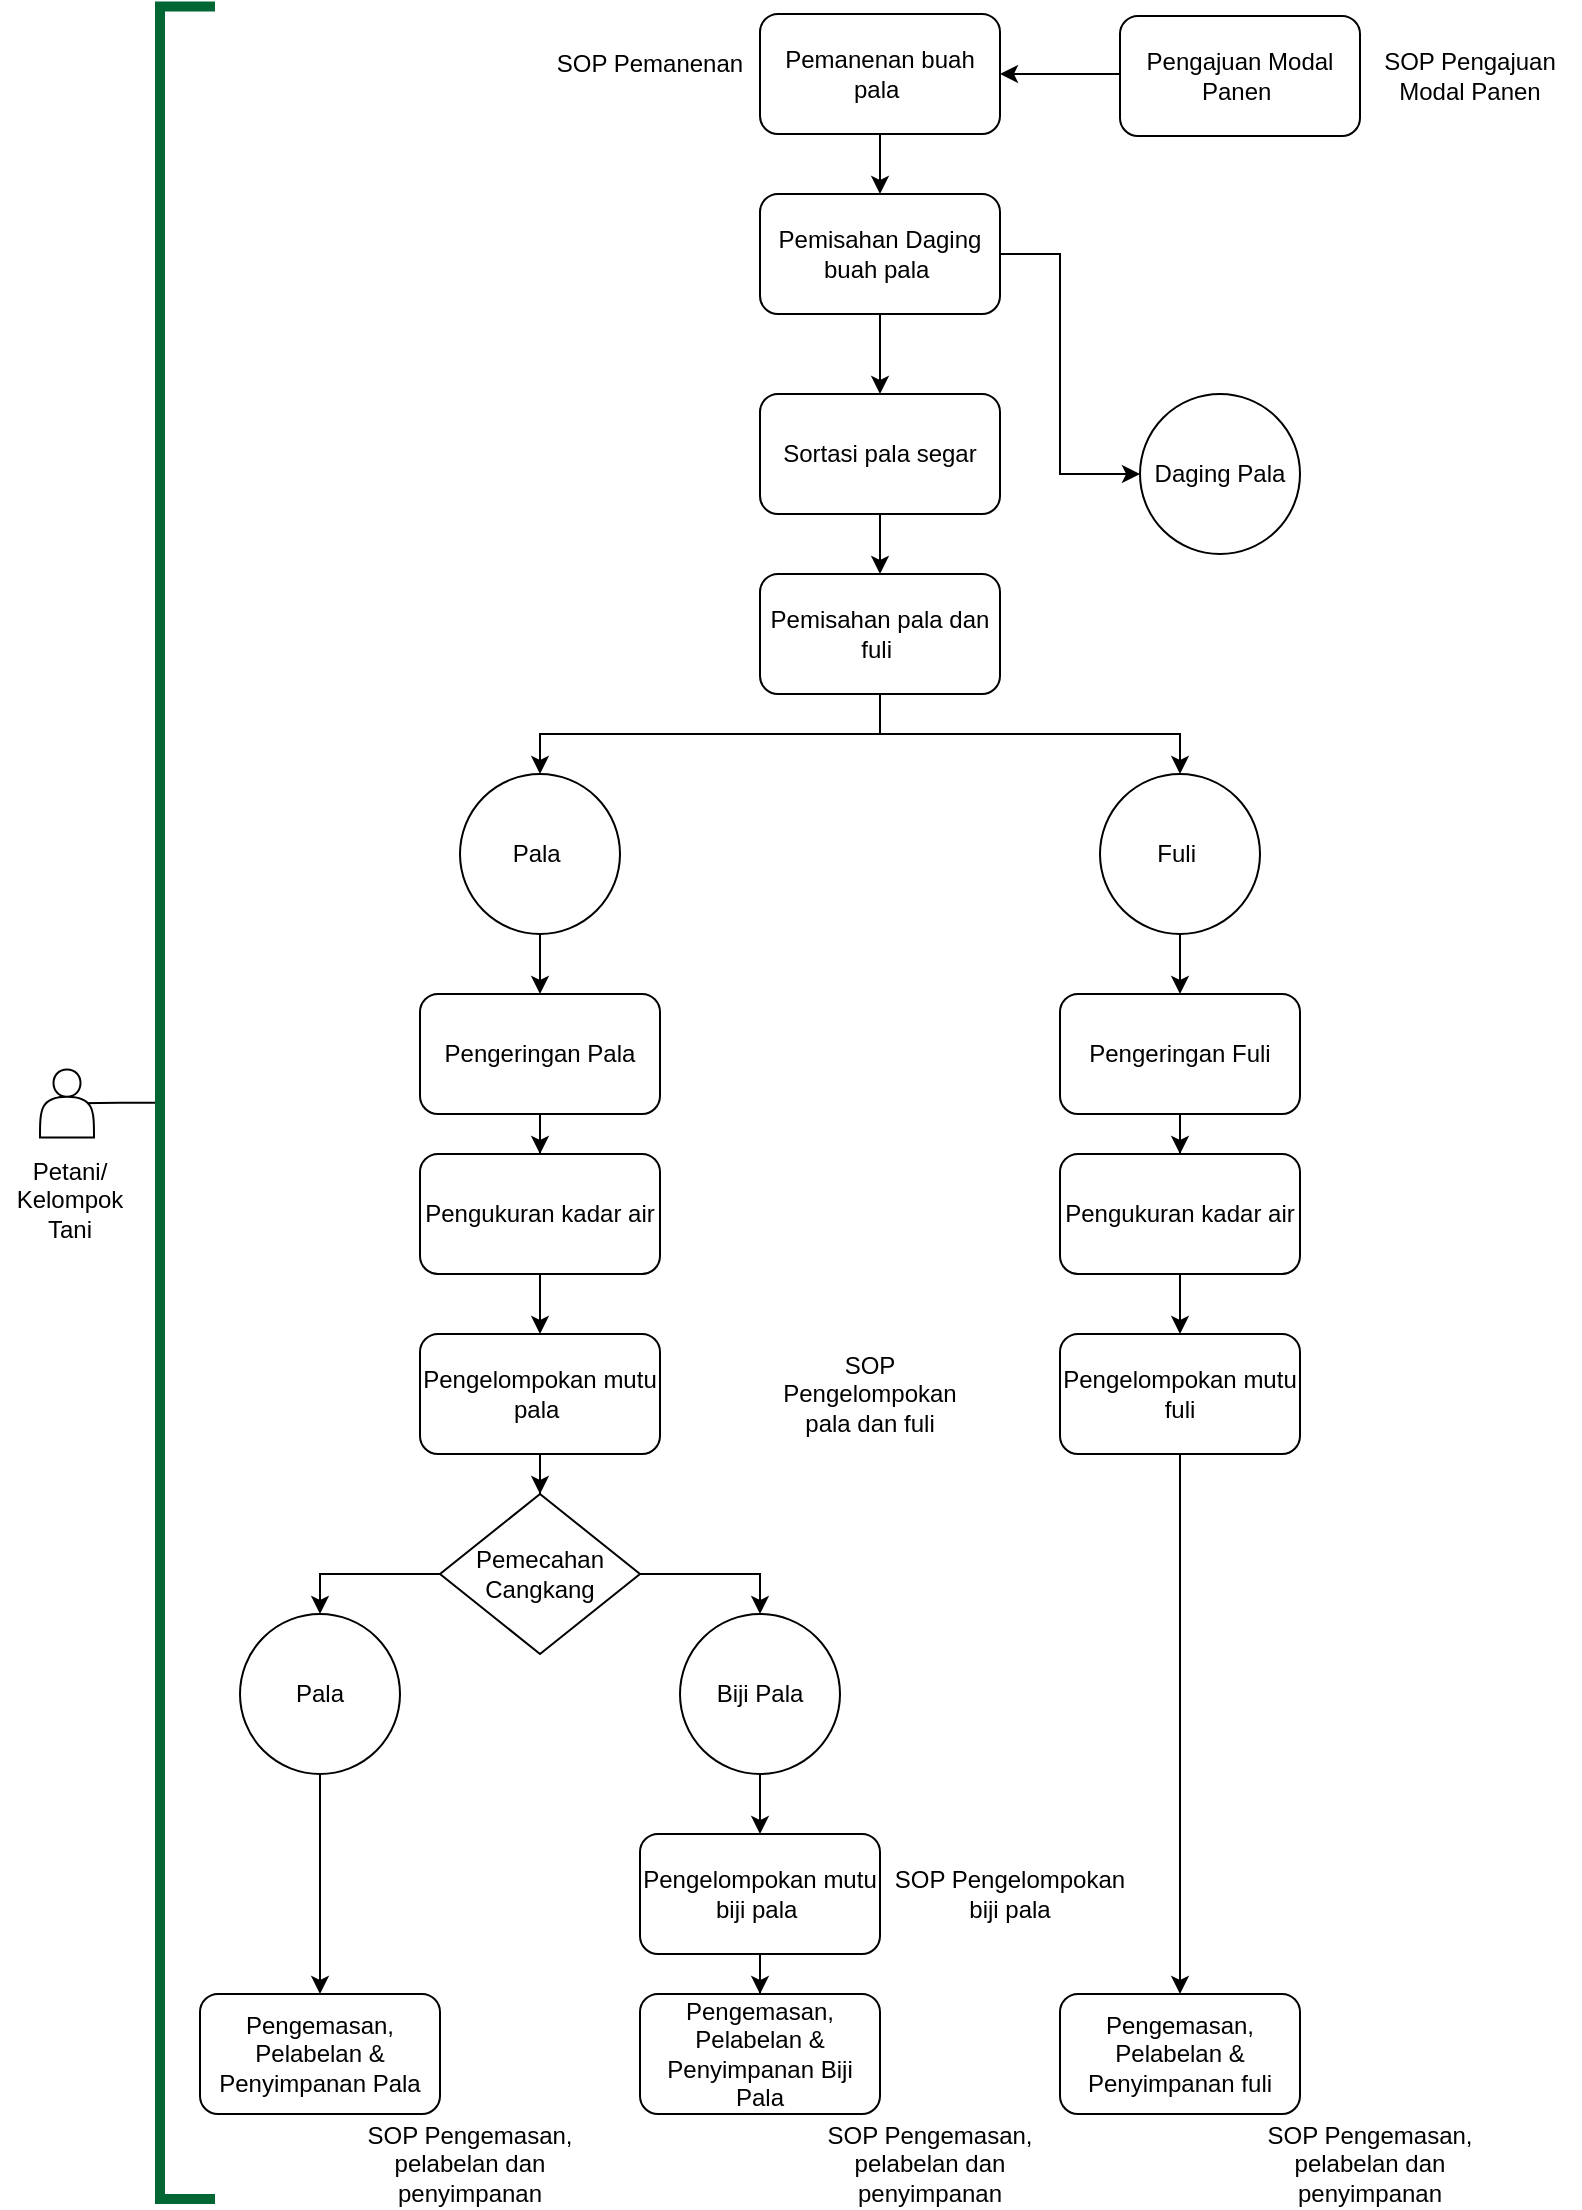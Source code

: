 <mxfile version="14.1.8" type="github" pages="2">
  <diagram id="Ek_pWGYB22L2BVswsfD9" name="Page-1">
    <mxGraphModel dx="1117" dy="601" grid="1" gridSize="10" guides="1" tooltips="1" connect="1" arrows="1" fold="1" page="1" pageScale="1" pageWidth="827" pageHeight="1169" math="0" shadow="0">
      <root>
        <mxCell id="0" />
        <mxCell id="1" parent="0" />
        <mxCell id="re8lVaWSiEf7pyco6TmE-6" value="" style="edgeStyle=orthogonalEdgeStyle;rounded=0;orthogonalLoop=1;jettySize=auto;html=1;" edge="1" parent="1" source="re8lVaWSiEf7pyco6TmE-4" target="re8lVaWSiEf7pyco6TmE-5">
          <mxGeometry relative="1" as="geometry" />
        </mxCell>
        <mxCell id="re8lVaWSiEf7pyco6TmE-4" value="Pemanenan buah pala&amp;nbsp;" style="rounded=1;whiteSpace=wrap;html=1;" vertex="1" parent="1">
          <mxGeometry x="380" y="20" width="120" height="60" as="geometry" />
        </mxCell>
        <mxCell id="re8lVaWSiEf7pyco6TmE-8" value="" style="edgeStyle=orthogonalEdgeStyle;rounded=0;orthogonalLoop=1;jettySize=auto;html=1;" edge="1" parent="1" source="re8lVaWSiEf7pyco6TmE-5" target="re8lVaWSiEf7pyco6TmE-7">
          <mxGeometry relative="1" as="geometry" />
        </mxCell>
        <mxCell id="re8lVaWSiEf7pyco6TmE-55" style="edgeStyle=orthogonalEdgeStyle;rounded=0;orthogonalLoop=1;jettySize=auto;html=1;exitX=1;exitY=0.5;exitDx=0;exitDy=0;entryX=0;entryY=0.5;entryDx=0;entryDy=0;" edge="1" parent="1" source="re8lVaWSiEf7pyco6TmE-5" target="re8lVaWSiEf7pyco6TmE-54">
          <mxGeometry relative="1" as="geometry">
            <Array as="points">
              <mxPoint x="530" y="140" />
              <mxPoint x="530" y="250" />
            </Array>
          </mxGeometry>
        </mxCell>
        <mxCell id="re8lVaWSiEf7pyco6TmE-5" value="Pemisahan Daging buah pala&amp;nbsp;" style="whiteSpace=wrap;html=1;rounded=1;" vertex="1" parent="1">
          <mxGeometry x="380" y="110" width="120" height="60" as="geometry" />
        </mxCell>
        <mxCell id="re8lVaWSiEf7pyco6TmE-10" value="" style="edgeStyle=orthogonalEdgeStyle;rounded=0;orthogonalLoop=1;jettySize=auto;html=1;" edge="1" parent="1" source="re8lVaWSiEf7pyco6TmE-7" target="re8lVaWSiEf7pyco6TmE-9">
          <mxGeometry relative="1" as="geometry" />
        </mxCell>
        <mxCell id="re8lVaWSiEf7pyco6TmE-7" value="Sortasi pala segar" style="whiteSpace=wrap;html=1;rounded=1;" vertex="1" parent="1">
          <mxGeometry x="380" y="210" width="120" height="60" as="geometry" />
        </mxCell>
        <mxCell id="re8lVaWSiEf7pyco6TmE-12" value="" style="edgeStyle=orthogonalEdgeStyle;rounded=0;orthogonalLoop=1;jettySize=auto;html=1;entryX=0.5;entryY=0;entryDx=0;entryDy=0;" edge="1" parent="1" source="re8lVaWSiEf7pyco6TmE-9" target="re8lVaWSiEf7pyco6TmE-13">
          <mxGeometry relative="1" as="geometry">
            <mxPoint x="240.0" y="420" as="targetPoint" />
            <Array as="points">
              <mxPoint x="440" y="380" />
              <mxPoint x="270" y="380" />
            </Array>
          </mxGeometry>
        </mxCell>
        <mxCell id="re8lVaWSiEf7pyco6TmE-9" value="Pemisahan pala dan fuli&amp;nbsp;" style="whiteSpace=wrap;html=1;rounded=1;" vertex="1" parent="1">
          <mxGeometry x="380" y="300" width="120" height="60" as="geometry" />
        </mxCell>
        <mxCell id="re8lVaWSiEf7pyco6TmE-20" value="" style="edgeStyle=orthogonalEdgeStyle;rounded=0;orthogonalLoop=1;jettySize=auto;html=1;entryX=0.5;entryY=0;entryDx=0;entryDy=0;" edge="1" parent="1" source="re8lVaWSiEf7pyco6TmE-13" target="re8lVaWSiEf7pyco6TmE-23">
          <mxGeometry relative="1" as="geometry">
            <mxPoint x="270" y="590" as="targetPoint" />
          </mxGeometry>
        </mxCell>
        <mxCell id="re8lVaWSiEf7pyco6TmE-13" value="Pala&amp;nbsp;" style="ellipse;whiteSpace=wrap;html=1;aspect=fixed;" vertex="1" parent="1">
          <mxGeometry x="230" y="400" width="80" height="80" as="geometry" />
        </mxCell>
        <mxCell id="re8lVaWSiEf7pyco6TmE-14" value="Fuli&amp;nbsp;" style="ellipse;whiteSpace=wrap;html=1;aspect=fixed;" vertex="1" parent="1">
          <mxGeometry x="550" y="400" width="80" height="80" as="geometry" />
        </mxCell>
        <mxCell id="re8lVaWSiEf7pyco6TmE-17" value="" style="edgeStyle=orthogonalEdgeStyle;rounded=0;orthogonalLoop=1;jettySize=auto;html=1;exitX=0.5;exitY=1;exitDx=0;exitDy=0;entryX=0.5;entryY=0;entryDx=0;entryDy=0;" edge="1" parent="1" source="re8lVaWSiEf7pyco6TmE-9" target="re8lVaWSiEf7pyco6TmE-14">
          <mxGeometry relative="1" as="geometry">
            <mxPoint x="250.0" y="400" as="sourcePoint" />
            <mxPoint x="350" y="490" as="targetPoint" />
            <Array as="points">
              <mxPoint x="440" y="380" />
              <mxPoint x="590" y="380" />
            </Array>
          </mxGeometry>
        </mxCell>
        <mxCell id="re8lVaWSiEf7pyco6TmE-25" value="" style="edgeStyle=orthogonalEdgeStyle;rounded=0;orthogonalLoop=1;jettySize=auto;html=1;" edge="1" parent="1" source="re8lVaWSiEf7pyco6TmE-23" target="re8lVaWSiEf7pyco6TmE-24">
          <mxGeometry relative="1" as="geometry" />
        </mxCell>
        <mxCell id="re8lVaWSiEf7pyco6TmE-23" value="Pengeringan Pala" style="rounded=1;whiteSpace=wrap;html=1;" vertex="1" parent="1">
          <mxGeometry x="210" y="510" width="120" height="60" as="geometry" />
        </mxCell>
        <mxCell id="re8lVaWSiEf7pyco6TmE-27" value="" style="edgeStyle=orthogonalEdgeStyle;rounded=0;orthogonalLoop=1;jettySize=auto;html=1;" edge="1" parent="1" source="re8lVaWSiEf7pyco6TmE-24" target="re8lVaWSiEf7pyco6TmE-26">
          <mxGeometry relative="1" as="geometry" />
        </mxCell>
        <mxCell id="re8lVaWSiEf7pyco6TmE-24" value="Pengukuran kadar air" style="rounded=1;whiteSpace=wrap;html=1;" vertex="1" parent="1">
          <mxGeometry x="210" y="590" width="120" height="60" as="geometry" />
        </mxCell>
        <mxCell id="re8lVaWSiEf7pyco6TmE-35" value="" style="edgeStyle=orthogonalEdgeStyle;rounded=0;orthogonalLoop=1;jettySize=auto;html=1;" edge="1" parent="1" source="re8lVaWSiEf7pyco6TmE-26" target="re8lVaWSiEf7pyco6TmE-34">
          <mxGeometry relative="1" as="geometry" />
        </mxCell>
        <mxCell id="re8lVaWSiEf7pyco6TmE-26" value="Pengelompokan mutu pala&amp;nbsp;" style="rounded=1;whiteSpace=wrap;html=1;" vertex="1" parent="1">
          <mxGeometry x="210" y="680" width="120" height="60" as="geometry" />
        </mxCell>
        <mxCell id="re8lVaWSiEf7pyco6TmE-28" value="" style="edgeStyle=orthogonalEdgeStyle;rounded=0;orthogonalLoop=1;jettySize=auto;html=1;" edge="1" parent="1" source="re8lVaWSiEf7pyco6TmE-29" target="re8lVaWSiEf7pyco6TmE-31">
          <mxGeometry relative="1" as="geometry" />
        </mxCell>
        <mxCell id="re8lVaWSiEf7pyco6TmE-29" value="Pengeringan Fuli" style="rounded=1;whiteSpace=wrap;html=1;" vertex="1" parent="1">
          <mxGeometry x="530" y="510" width="120" height="60" as="geometry" />
        </mxCell>
        <mxCell id="re8lVaWSiEf7pyco6TmE-30" value="" style="edgeStyle=orthogonalEdgeStyle;rounded=0;orthogonalLoop=1;jettySize=auto;html=1;" edge="1" parent="1" source="re8lVaWSiEf7pyco6TmE-31" target="re8lVaWSiEf7pyco6TmE-32">
          <mxGeometry relative="1" as="geometry" />
        </mxCell>
        <mxCell id="re8lVaWSiEf7pyco6TmE-31" value="Pengukuran kadar air" style="rounded=1;whiteSpace=wrap;html=1;" vertex="1" parent="1">
          <mxGeometry x="530" y="590" width="120" height="60" as="geometry" />
        </mxCell>
        <mxCell id="re8lVaWSiEf7pyco6TmE-53" style="edgeStyle=orthogonalEdgeStyle;rounded=0;orthogonalLoop=1;jettySize=auto;html=1;exitX=0.5;exitY=1;exitDx=0;exitDy=0;entryX=0.5;entryY=0;entryDx=0;entryDy=0;" edge="1" parent="1" source="re8lVaWSiEf7pyco6TmE-32" target="re8lVaWSiEf7pyco6TmE-51">
          <mxGeometry relative="1" as="geometry" />
        </mxCell>
        <mxCell id="re8lVaWSiEf7pyco6TmE-32" value="Pengelompokan mutu fuli" style="rounded=1;whiteSpace=wrap;html=1;" vertex="1" parent="1">
          <mxGeometry x="530" y="680" width="120" height="60" as="geometry" />
        </mxCell>
        <mxCell id="re8lVaWSiEf7pyco6TmE-33" value="" style="endArrow=classic;html=1;entryX=0.5;entryY=0;entryDx=0;entryDy=0;" edge="1" parent="1" target="re8lVaWSiEf7pyco6TmE-29">
          <mxGeometry width="50" height="50" relative="1" as="geometry">
            <mxPoint x="590" y="480" as="sourcePoint" />
            <mxPoint x="640" y="430" as="targetPoint" />
          </mxGeometry>
        </mxCell>
        <mxCell id="re8lVaWSiEf7pyco6TmE-37" value="" style="edgeStyle=orthogonalEdgeStyle;rounded=0;orthogonalLoop=1;jettySize=auto;html=1;entryX=0.5;entryY=0;entryDx=0;entryDy=0;" edge="1" parent="1" source="re8lVaWSiEf7pyco6TmE-34" target="re8lVaWSiEf7pyco6TmE-41">
          <mxGeometry relative="1" as="geometry">
            <mxPoint x="374" y="850" as="targetPoint" />
          </mxGeometry>
        </mxCell>
        <mxCell id="re8lVaWSiEf7pyco6TmE-43" value="" style="edgeStyle=orthogonalEdgeStyle;rounded=0;orthogonalLoop=1;jettySize=auto;html=1;entryX=0.5;entryY=0;entryDx=0;entryDy=0;" edge="1" parent="1" source="re8lVaWSiEf7pyco6TmE-34" target="re8lVaWSiEf7pyco6TmE-44">
          <mxGeometry relative="1" as="geometry">
            <mxPoint x="150.0" y="800" as="targetPoint" />
          </mxGeometry>
        </mxCell>
        <mxCell id="re8lVaWSiEf7pyco6TmE-34" value="Pemecahan Cangkang" style="rhombus;whiteSpace=wrap;html=1;rounded=0;" vertex="1" parent="1">
          <mxGeometry x="220" y="760" width="100" height="80" as="geometry" />
        </mxCell>
        <mxCell id="re8lVaWSiEf7pyco6TmE-46" style="edgeStyle=orthogonalEdgeStyle;rounded=0;orthogonalLoop=1;jettySize=auto;html=1;exitX=0.5;exitY=1;exitDx=0;exitDy=0;" edge="1" parent="1" source="re8lVaWSiEf7pyco6TmE-41" target="re8lVaWSiEf7pyco6TmE-45">
          <mxGeometry relative="1" as="geometry" />
        </mxCell>
        <mxCell id="re8lVaWSiEf7pyco6TmE-41" value="Biji Pala" style="ellipse;whiteSpace=wrap;html=1;aspect=fixed;rounded=0;" vertex="1" parent="1">
          <mxGeometry x="340" y="820" width="80" height="80" as="geometry" />
        </mxCell>
        <mxCell id="re8lVaWSiEf7pyco6TmE-50" style="edgeStyle=orthogonalEdgeStyle;rounded=0;orthogonalLoop=1;jettySize=auto;html=1;exitX=0.5;exitY=1;exitDx=0;exitDy=0;entryX=0.5;entryY=0;entryDx=0;entryDy=0;" edge="1" parent="1" source="re8lVaWSiEf7pyco6TmE-44" target="re8lVaWSiEf7pyco6TmE-49">
          <mxGeometry relative="1" as="geometry" />
        </mxCell>
        <mxCell id="re8lVaWSiEf7pyco6TmE-44" value="Pala" style="ellipse;whiteSpace=wrap;html=1;aspect=fixed;rounded=0;" vertex="1" parent="1">
          <mxGeometry x="120" y="820" width="80" height="80" as="geometry" />
        </mxCell>
        <mxCell id="re8lVaWSiEf7pyco6TmE-48" value="" style="edgeStyle=orthogonalEdgeStyle;rounded=0;orthogonalLoop=1;jettySize=auto;html=1;" edge="1" parent="1" source="re8lVaWSiEf7pyco6TmE-45" target="re8lVaWSiEf7pyco6TmE-47">
          <mxGeometry relative="1" as="geometry" />
        </mxCell>
        <mxCell id="re8lVaWSiEf7pyco6TmE-45" value="Pengelompokan mutu biji pala&amp;nbsp;" style="rounded=1;whiteSpace=wrap;html=1;" vertex="1" parent="1">
          <mxGeometry x="320" y="930" width="120" height="60" as="geometry" />
        </mxCell>
        <mxCell id="re8lVaWSiEf7pyco6TmE-47" value="Pengemasan, Pelabelan &amp;amp; Penyimpanan Biji Pala" style="rounded=1;whiteSpace=wrap;html=1;" vertex="1" parent="1">
          <mxGeometry x="320" y="1010" width="120" height="60" as="geometry" />
        </mxCell>
        <mxCell id="re8lVaWSiEf7pyco6TmE-49" value="Pengemasan, Pelabelan &amp;amp; Penyimpanan Pala" style="rounded=1;whiteSpace=wrap;html=1;" vertex="1" parent="1">
          <mxGeometry x="100" y="1010" width="120" height="60" as="geometry" />
        </mxCell>
        <mxCell id="re8lVaWSiEf7pyco6TmE-51" value="Pengemasan, Pelabelan &amp;amp; Penyimpanan fuli" style="rounded=1;whiteSpace=wrap;html=1;" vertex="1" parent="1">
          <mxGeometry x="530" y="1010" width="120" height="60" as="geometry" />
        </mxCell>
        <mxCell id="re8lVaWSiEf7pyco6TmE-54" value="Daging Pala" style="ellipse;whiteSpace=wrap;html=1;aspect=fixed;rounded=0;" vertex="1" parent="1">
          <mxGeometry x="570" y="210" width="80" height="80" as="geometry" />
        </mxCell>
        <mxCell id="re8lVaWSiEf7pyco6TmE-61" style="edgeStyle=orthogonalEdgeStyle;rounded=0;orthogonalLoop=1;jettySize=auto;html=1;exitX=0.5;exitY=1;exitDx=0;exitDy=0;entryX=0.1;entryY=0.5;entryDx=0;entryDy=0;entryPerimeter=0;" edge="1" parent="1" source="re8lVaWSiEf7pyco6TmE-58" target="re8lVaWSiEf7pyco6TmE-63">
          <mxGeometry relative="1" as="geometry">
            <mxPoint x="120" y="94" as="targetPoint" />
          </mxGeometry>
        </mxCell>
        <mxCell id="re8lVaWSiEf7pyco6TmE-58" value="" style="shape=partialRectangle;whiteSpace=wrap;html=1;bottom=1;right=1;left=1;top=0;routingCenterX=-0.5;rounded=0;rotation=90;fillColor=none;strokeColor=#006633;strokeWidth=5;" vertex="1" parent="1">
          <mxGeometry x="-455.63" y="551.87" width="1096.25" height="25" as="geometry" />
        </mxCell>
        <mxCell id="re8lVaWSiEf7pyco6TmE-63" value="" style="shape=actor;whiteSpace=wrap;html=1;rounded=0;" vertex="1" parent="1">
          <mxGeometry x="20" y="547.75" width="27" height="34" as="geometry" />
        </mxCell>
        <mxCell id="re8lVaWSiEf7pyco6TmE-66" value="Petani/ &lt;br&gt;Kelompok Tani" style="text;html=1;strokeColor=none;fillColor=none;align=center;verticalAlign=middle;whiteSpace=wrap;rounded=0;" vertex="1" parent="1">
          <mxGeometry y="585" width="70" height="55" as="geometry" />
        </mxCell>
        <mxCell id="re8lVaWSiEf7pyco6TmE-68" value="SOP Pemanenan" style="text;html=1;strokeColor=none;fillColor=none;align=center;verticalAlign=middle;whiteSpace=wrap;rounded=0;" vertex="1" parent="1">
          <mxGeometry x="270" y="30" width="110" height="30" as="geometry" />
        </mxCell>
        <mxCell id="re8lVaWSiEf7pyco6TmE-71" style="edgeStyle=orthogonalEdgeStyle;rounded=0;orthogonalLoop=1;jettySize=auto;html=1;exitX=0;exitY=0.5;exitDx=0;exitDy=0;entryX=1;entryY=0.5;entryDx=0;entryDy=0;" edge="1" parent="1" source="re8lVaWSiEf7pyco6TmE-70" target="re8lVaWSiEf7pyco6TmE-4">
          <mxGeometry relative="1" as="geometry">
            <mxPoint x="500" y="51" as="targetPoint" />
            <Array as="points">
              <mxPoint x="580" y="51" />
              <mxPoint x="500" y="50" />
            </Array>
          </mxGeometry>
        </mxCell>
        <mxCell id="re8lVaWSiEf7pyco6TmE-70" value="Pengajuan Modal Panen&amp;nbsp;" style="rounded=1;whiteSpace=wrap;html=1;" vertex="1" parent="1">
          <mxGeometry x="560" y="21" width="120" height="60" as="geometry" />
        </mxCell>
        <mxCell id="re8lVaWSiEf7pyco6TmE-72" value="SOP Pengajuan Modal Panen" style="text;html=1;strokeColor=none;fillColor=none;align=center;verticalAlign=middle;whiteSpace=wrap;rounded=0;" vertex="1" parent="1">
          <mxGeometry x="680" y="36" width="110" height="30" as="geometry" />
        </mxCell>
        <mxCell id="re8lVaWSiEf7pyco6TmE-79" value="SOP Pengelompokan pala dan fuli" style="text;html=1;strokeColor=none;fillColor=none;align=center;verticalAlign=middle;whiteSpace=wrap;rounded=0;" vertex="1" parent="1">
          <mxGeometry x="380" y="695" width="110" height="30" as="geometry" />
        </mxCell>
        <mxCell id="re8lVaWSiEf7pyco6TmE-80" value="SOP Pengelompokan biji pala" style="text;html=1;strokeColor=none;fillColor=none;align=center;verticalAlign=middle;whiteSpace=wrap;rounded=0;" vertex="1" parent="1">
          <mxGeometry x="440" y="945" width="130" height="30" as="geometry" />
        </mxCell>
        <mxCell id="re8lVaWSiEf7pyco6TmE-81" value="SOP Pengemasan, pelabelan dan penyimpanan" style="text;html=1;strokeColor=none;fillColor=none;align=center;verticalAlign=middle;whiteSpace=wrap;rounded=0;" vertex="1" parent="1">
          <mxGeometry x="620" y="1080" width="130" height="30" as="geometry" />
        </mxCell>
        <mxCell id="re8lVaWSiEf7pyco6TmE-82" value="SOP Pengemasan, pelabelan dan penyimpanan" style="text;html=1;strokeColor=none;fillColor=none;align=center;verticalAlign=middle;whiteSpace=wrap;rounded=0;" vertex="1" parent="1">
          <mxGeometry x="400" y="1080" width="130" height="30" as="geometry" />
        </mxCell>
        <mxCell id="re8lVaWSiEf7pyco6TmE-83" value="SOP Pengemasan, pelabelan dan penyimpanan" style="text;html=1;strokeColor=none;fillColor=none;align=center;verticalAlign=middle;whiteSpace=wrap;rounded=0;" vertex="1" parent="1">
          <mxGeometry x="170" y="1080" width="130" height="30" as="geometry" />
        </mxCell>
      </root>
    </mxGraphModel>
  </diagram>
  <diagram id="7XaVt_VRPbeBqnbbFjGH" name="Page-2">
    <mxGraphModel dx="203" dy="599" grid="1" gridSize="10" guides="1" tooltips="1" connect="1" arrows="1" fold="1" page="1" pageScale="1" pageWidth="827" pageHeight="1169" math="0" shadow="0">
      <root>
        <mxCell id="k2lOzBCthUA0DbRwTOOI-0" />
        <mxCell id="k2lOzBCthUA0DbRwTOOI-1" parent="k2lOzBCthUA0DbRwTOOI-0" />
        <mxCell id="QGE8P0rNUXDMbXsNLgXJ-0" style="edgeStyle=orthogonalEdgeStyle;rounded=0;orthogonalLoop=1;jettySize=auto;html=1;exitX=0.5;exitY=1;exitDx=0;exitDy=0;entryX=0.5;entryY=0;entryDx=0;entryDy=0;" edge="1" parent="k2lOzBCthUA0DbRwTOOI-1" source="jr0PWVAJp8uxGOUueb89-0" target="l17dxkoL9CuM4ShfzCYQ-3">
          <mxGeometry relative="1" as="geometry">
            <mxPoint x="250" y="210" as="targetPoint" />
          </mxGeometry>
        </mxCell>
        <mxCell id="jr0PWVAJp8uxGOUueb89-0" value="Pala Kering&amp;nbsp;" style="ellipse;whiteSpace=wrap;html=1;aspect=fixed;rounded=0;" vertex="1" parent="k2lOzBCthUA0DbRwTOOI-1">
          <mxGeometry x="144" y="40" width="80" height="80" as="geometry" />
        </mxCell>
        <mxCell id="QGE8P0rNUXDMbXsNLgXJ-1" style="edgeStyle=orthogonalEdgeStyle;rounded=0;orthogonalLoop=1;jettySize=auto;html=1;exitX=0.5;exitY=1;exitDx=0;exitDy=0;entryX=0.5;entryY=0;entryDx=0;entryDy=0;" edge="1" parent="k2lOzBCthUA0DbRwTOOI-1" source="jr0PWVAJp8uxGOUueb89-1" target="l17dxkoL9CuM4ShfzCYQ-3">
          <mxGeometry relative="1" as="geometry" />
        </mxCell>
        <mxCell id="jr0PWVAJp8uxGOUueb89-1" value="Biji Pala Kering" style="ellipse;whiteSpace=wrap;html=1;aspect=fixed;rounded=0;" vertex="1" parent="k2lOzBCthUA0DbRwTOOI-1">
          <mxGeometry x="394" y="40" width="80" height="80" as="geometry" />
        </mxCell>
        <mxCell id="jr0PWVAJp8uxGOUueb89-2" value="Fuli Kering" style="ellipse;whiteSpace=wrap;html=1;aspect=fixed;rounded=0;" vertex="1" parent="k2lOzBCthUA0DbRwTOOI-1">
          <mxGeometry x="644" y="40" width="80" height="80" as="geometry" />
        </mxCell>
        <mxCell id="l17dxkoL9CuM4ShfzCYQ-2" value="" style="edgeStyle=orthogonalEdgeStyle;rounded=0;orthogonalLoop=1;jettySize=auto;html=1;" edge="1" parent="k2lOzBCthUA0DbRwTOOI-1" source="l17dxkoL9CuM4ShfzCYQ-3" target="l17dxkoL9CuM4ShfzCYQ-5">
          <mxGeometry relative="1" as="geometry" />
        </mxCell>
        <mxCell id="l17dxkoL9CuM4ShfzCYQ-3" value="Pengukuran kadar air" style="rounded=1;whiteSpace=wrap;html=1;" vertex="1" parent="k2lOzBCthUA0DbRwTOOI-1">
          <mxGeometry x="220" y="230" width="120" height="60" as="geometry" />
        </mxCell>
        <mxCell id="l17dxkoL9CuM4ShfzCYQ-4" value="" style="edgeStyle=orthogonalEdgeStyle;rounded=0;orthogonalLoop=1;jettySize=auto;html=1;" edge="1" parent="k2lOzBCthUA0DbRwTOOI-1" source="l17dxkoL9CuM4ShfzCYQ-5" target="l17dxkoL9CuM4ShfzCYQ-14">
          <mxGeometry relative="1" as="geometry" />
        </mxCell>
        <mxCell id="l17dxkoL9CuM4ShfzCYQ-5" value="Pengelompokan mutu pala&amp;nbsp;" style="rounded=1;whiteSpace=wrap;html=1;" vertex="1" parent="k2lOzBCthUA0DbRwTOOI-1">
          <mxGeometry x="220" y="320" width="120" height="60" as="geometry" />
        </mxCell>
        <mxCell id="l17dxkoL9CuM4ShfzCYQ-6" value="" style="edgeStyle=orthogonalEdgeStyle;rounded=0;orthogonalLoop=1;jettySize=auto;html=1;" edge="1" parent="k2lOzBCthUA0DbRwTOOI-1" target="l17dxkoL9CuM4ShfzCYQ-9">
          <mxGeometry relative="1" as="geometry">
            <mxPoint x="600.0" y="210" as="sourcePoint" />
          </mxGeometry>
        </mxCell>
        <mxCell id="l17dxkoL9CuM4ShfzCYQ-8" value="" style="edgeStyle=orthogonalEdgeStyle;rounded=0;orthogonalLoop=1;jettySize=auto;html=1;" edge="1" parent="k2lOzBCthUA0DbRwTOOI-1" source="l17dxkoL9CuM4ShfzCYQ-9" target="l17dxkoL9CuM4ShfzCYQ-11">
          <mxGeometry relative="1" as="geometry" />
        </mxCell>
        <mxCell id="l17dxkoL9CuM4ShfzCYQ-9" value="Pengukuran kadar air" style="rounded=1;whiteSpace=wrap;html=1;" vertex="1" parent="k2lOzBCthUA0DbRwTOOI-1">
          <mxGeometry x="540" y="230" width="120" height="60" as="geometry" />
        </mxCell>
        <mxCell id="l17dxkoL9CuM4ShfzCYQ-10" style="edgeStyle=orthogonalEdgeStyle;rounded=0;orthogonalLoop=1;jettySize=auto;html=1;exitX=0.5;exitY=1;exitDx=0;exitDy=0;entryX=0.5;entryY=0;entryDx=0;entryDy=0;" edge="1" parent="k2lOzBCthUA0DbRwTOOI-1" source="l17dxkoL9CuM4ShfzCYQ-11" target="l17dxkoL9CuM4ShfzCYQ-21">
          <mxGeometry relative="1" as="geometry" />
        </mxCell>
        <mxCell id="l17dxkoL9CuM4ShfzCYQ-11" value="Pengelompokan mutu fuli" style="rounded=1;whiteSpace=wrap;html=1;" vertex="1" parent="k2lOzBCthUA0DbRwTOOI-1">
          <mxGeometry x="540" y="320" width="120" height="60" as="geometry" />
        </mxCell>
        <mxCell id="l17dxkoL9CuM4ShfzCYQ-12" value="" style="edgeStyle=orthogonalEdgeStyle;rounded=0;orthogonalLoop=1;jettySize=auto;html=1;entryX=0.5;entryY=0;entryDx=0;entryDy=0;" edge="1" parent="k2lOzBCthUA0DbRwTOOI-1" source="l17dxkoL9CuM4ShfzCYQ-14" target="l17dxkoL9CuM4ShfzCYQ-16">
          <mxGeometry relative="1" as="geometry">
            <mxPoint x="384" y="490" as="targetPoint" />
          </mxGeometry>
        </mxCell>
        <mxCell id="QGE8P0rNUXDMbXsNLgXJ-3" style="edgeStyle=orthogonalEdgeStyle;rounded=0;orthogonalLoop=1;jettySize=auto;html=1;exitX=0;exitY=0.5;exitDx=0;exitDy=0;entryX=0.5;entryY=0;entryDx=0;entryDy=0;" edge="1" parent="k2lOzBCthUA0DbRwTOOI-1" source="l17dxkoL9CuM4ShfzCYQ-14" target="QGE8P0rNUXDMbXsNLgXJ-2">
          <mxGeometry relative="1" as="geometry" />
        </mxCell>
        <mxCell id="l17dxkoL9CuM4ShfzCYQ-14" value="Pemecahan Cangkang" style="rhombus;whiteSpace=wrap;html=1;rounded=0;" vertex="1" parent="k2lOzBCthUA0DbRwTOOI-1">
          <mxGeometry x="230" y="400" width="100" height="80" as="geometry" />
        </mxCell>
        <mxCell id="l17dxkoL9CuM4ShfzCYQ-15" style="edgeStyle=orthogonalEdgeStyle;rounded=0;orthogonalLoop=1;jettySize=auto;html=1;exitX=0.5;exitY=1;exitDx=0;exitDy=0;" edge="1" parent="k2lOzBCthUA0DbRwTOOI-1" source="l17dxkoL9CuM4ShfzCYQ-16" target="l17dxkoL9CuM4ShfzCYQ-19">
          <mxGeometry relative="1" as="geometry" />
        </mxCell>
        <mxCell id="l17dxkoL9CuM4ShfzCYQ-16" value="Biji Pala" style="ellipse;whiteSpace=wrap;html=1;aspect=fixed;rounded=0;" vertex="1" parent="k2lOzBCthUA0DbRwTOOI-1">
          <mxGeometry x="350" y="460" width="80" height="80" as="geometry" />
        </mxCell>
        <mxCell id="l17dxkoL9CuM4ShfzCYQ-18" value="" style="edgeStyle=orthogonalEdgeStyle;rounded=0;orthogonalLoop=1;jettySize=auto;html=1;" edge="1" parent="k2lOzBCthUA0DbRwTOOI-1" source="l17dxkoL9CuM4ShfzCYQ-19" target="l17dxkoL9CuM4ShfzCYQ-20">
          <mxGeometry relative="1" as="geometry" />
        </mxCell>
        <mxCell id="l17dxkoL9CuM4ShfzCYQ-19" value="Pengelompokan mutu biji pala&amp;nbsp;" style="rounded=1;whiteSpace=wrap;html=1;" vertex="1" parent="k2lOzBCthUA0DbRwTOOI-1">
          <mxGeometry x="330" y="570" width="120" height="60" as="geometry" />
        </mxCell>
        <mxCell id="l17dxkoL9CuM4ShfzCYQ-20" value="Pengemasan, Pelabelan &amp;amp; Penyimpanan Biji Pala" style="rounded=1;whiteSpace=wrap;html=1;" vertex="1" parent="k2lOzBCthUA0DbRwTOOI-1">
          <mxGeometry x="330" y="650" width="120" height="60" as="geometry" />
        </mxCell>
        <mxCell id="l17dxkoL9CuM4ShfzCYQ-21" value="Pengemasan, Pelabelan &amp;amp; Penyimpanan fuli" style="rounded=1;whiteSpace=wrap;html=1;" vertex="1" parent="k2lOzBCthUA0DbRwTOOI-1">
          <mxGeometry x="540" y="650" width="120" height="60" as="geometry" />
        </mxCell>
        <mxCell id="l17dxkoL9CuM4ShfzCYQ-22" value="SOP Pengelompokan pala dan fuli" style="text;html=1;strokeColor=none;fillColor=none;align=center;verticalAlign=middle;whiteSpace=wrap;rounded=0;" vertex="1" parent="k2lOzBCthUA0DbRwTOOI-1">
          <mxGeometry x="390" y="335" width="110" height="30" as="geometry" />
        </mxCell>
        <mxCell id="l17dxkoL9CuM4ShfzCYQ-23" value="SOP Pengelompokan biji pala" style="text;html=1;strokeColor=none;fillColor=none;align=center;verticalAlign=middle;whiteSpace=wrap;rounded=0;" vertex="1" parent="k2lOzBCthUA0DbRwTOOI-1">
          <mxGeometry x="450" y="585" width="130" height="30" as="geometry" />
        </mxCell>
        <mxCell id="l17dxkoL9CuM4ShfzCYQ-24" value="SOP Pengemasan, pelabelan dan penyimpanan" style="text;html=1;strokeColor=none;fillColor=none;align=center;verticalAlign=middle;whiteSpace=wrap;rounded=0;" vertex="1" parent="k2lOzBCthUA0DbRwTOOI-1">
          <mxGeometry x="630" y="720" width="130" height="30" as="geometry" />
        </mxCell>
        <mxCell id="l17dxkoL9CuM4ShfzCYQ-25" value="SOP Pengemasan, pelabelan dan penyimpanan" style="text;html=1;strokeColor=none;fillColor=none;align=center;verticalAlign=middle;whiteSpace=wrap;rounded=0;" vertex="1" parent="k2lOzBCthUA0DbRwTOOI-1">
          <mxGeometry x="410" y="720" width="130" height="30" as="geometry" />
        </mxCell>
        <mxCell id="l17dxkoL9CuM4ShfzCYQ-26" value="SOP Pengemasan, pelabelan dan penyimpanan" style="text;html=1;strokeColor=none;fillColor=none;align=center;verticalAlign=middle;whiteSpace=wrap;rounded=0;" vertex="1" parent="k2lOzBCthUA0DbRwTOOI-1">
          <mxGeometry x="180" y="720" width="130" height="30" as="geometry" />
        </mxCell>
        <mxCell id="QGE8P0rNUXDMbXsNLgXJ-5" style="edgeStyle=orthogonalEdgeStyle;rounded=0;orthogonalLoop=1;jettySize=auto;html=1;exitX=0.5;exitY=1;exitDx=0;exitDy=0;entryX=0.5;entryY=0;entryDx=0;entryDy=0;" edge="1" parent="k2lOzBCthUA0DbRwTOOI-1" source="QGE8P0rNUXDMbXsNLgXJ-2" target="QGE8P0rNUXDMbXsNLgXJ-4">
          <mxGeometry relative="1" as="geometry" />
        </mxCell>
        <mxCell id="QGE8P0rNUXDMbXsNLgXJ-2" value="Biji Pala" style="ellipse;whiteSpace=wrap;html=1;aspect=fixed;rounded=0;" vertex="1" parent="k2lOzBCthUA0DbRwTOOI-1">
          <mxGeometry x="130" y="460" width="80" height="80" as="geometry" />
        </mxCell>
        <mxCell id="QGE8P0rNUXDMbXsNLgXJ-4" value="Pengemasan, Pelabelan &amp;amp; Penyimpanan Biji Pala" style="rounded=1;whiteSpace=wrap;html=1;" vertex="1" parent="k2lOzBCthUA0DbRwTOOI-1">
          <mxGeometry x="110" y="650" width="120" height="60" as="geometry" />
        </mxCell>
      </root>
    </mxGraphModel>
  </diagram>
</mxfile>
